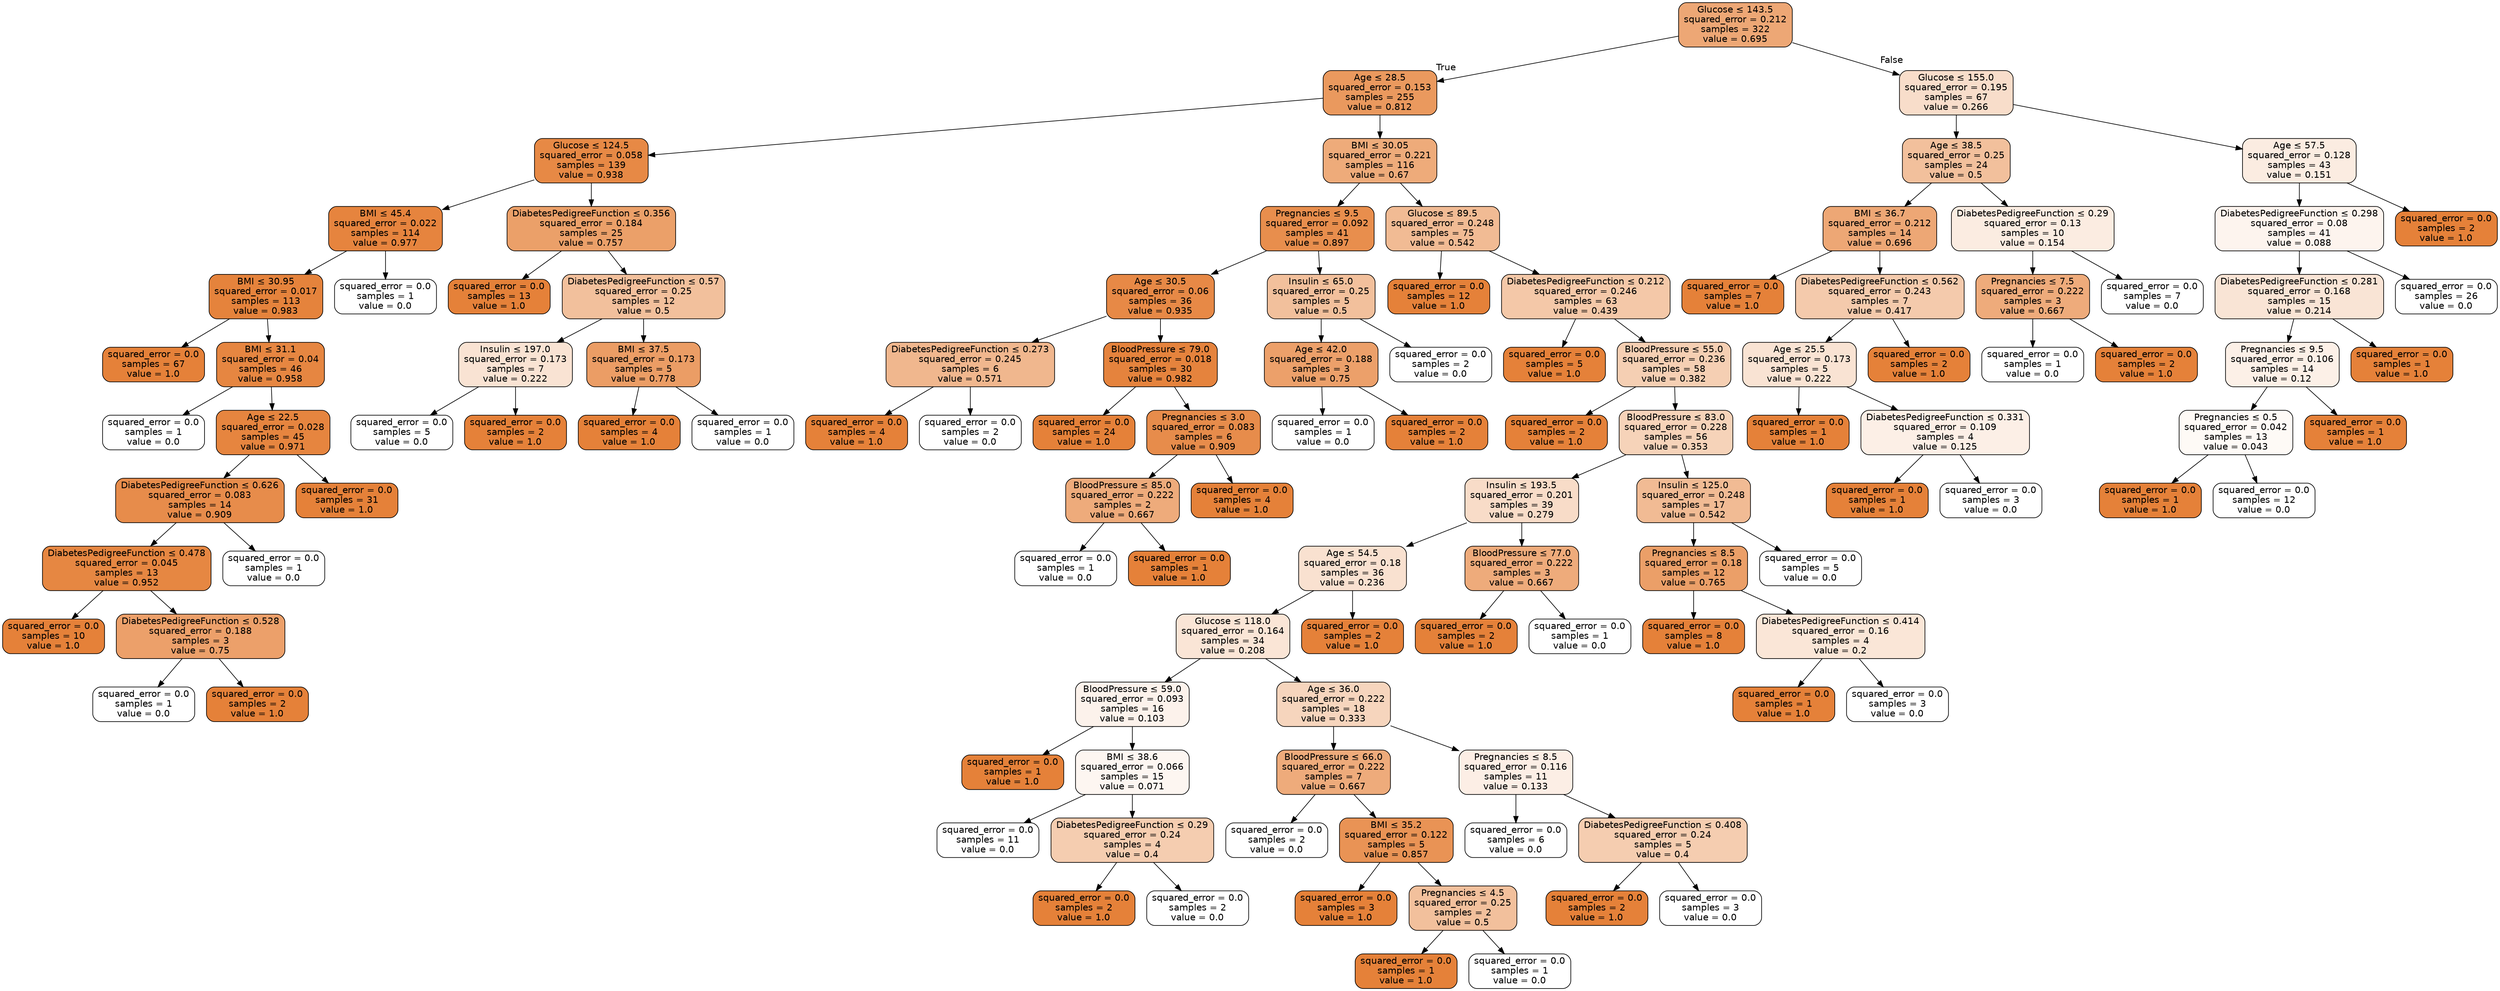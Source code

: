 digraph Tree {
node [shape=box, style="filled, rounded", color="black", fontname="helvetica"] ;
edge [fontname="helvetica"] ;
0 [label=<Glucose &le; 143.5<br/>squared_error = 0.212<br/>samples = 322<br/>value = 0.695>, fillcolor="#eda775"] ;
1 [label=<Age &le; 28.5<br/>squared_error = 0.153<br/>samples = 255<br/>value = 0.812>, fillcolor="#ea995e"] ;
0 -> 1 [labeldistance=2.5, labelangle=45, headlabel="True"] ;
2 [label=<Glucose &le; 124.5<br/>squared_error = 0.058<br/>samples = 139<br/>value = 0.938>, fillcolor="#e78945"] ;
1 -> 2 ;
3 [label=<BMI &le; 45.4<br/>squared_error = 0.022<br/>samples = 114<br/>value = 0.977>, fillcolor="#e6843e"] ;
2 -> 3 ;
4 [label=<BMI &le; 30.95<br/>squared_error = 0.017<br/>samples = 113<br/>value = 0.983>, fillcolor="#e5833c"] ;
3 -> 4 ;
5 [label=<squared_error = 0.0<br/>samples = 67<br/>value = 1.0>, fillcolor="#e58139"] ;
4 -> 5 ;
6 [label=<BMI &le; 31.1<br/>squared_error = 0.04<br/>samples = 46<br/>value = 0.958>, fillcolor="#e68641"] ;
4 -> 6 ;
7 [label=<squared_error = 0.0<br/>samples = 1<br/>value = 0.0>, fillcolor="#ffffff"] ;
6 -> 7 ;
8 [label=<Age &le; 22.5<br/>squared_error = 0.028<br/>samples = 45<br/>value = 0.971>, fillcolor="#e6853f"] ;
6 -> 8 ;
9 [label=<DiabetesPedigreeFunction &le; 0.626<br/>squared_error = 0.083<br/>samples = 14<br/>value = 0.909>, fillcolor="#e78c4b"] ;
8 -> 9 ;
10 [label=<DiabetesPedigreeFunction &le; 0.478<br/>squared_error = 0.045<br/>samples = 13<br/>value = 0.952>, fillcolor="#e68742"] ;
9 -> 10 ;
11 [label=<squared_error = 0.0<br/>samples = 10<br/>value = 1.0>, fillcolor="#e58139"] ;
10 -> 11 ;
12 [label=<DiabetesPedigreeFunction &le; 0.528<br/>squared_error = 0.188<br/>samples = 3<br/>value = 0.75>, fillcolor="#eca06a"] ;
10 -> 12 ;
13 [label=<squared_error = 0.0<br/>samples = 1<br/>value = 0.0>, fillcolor="#ffffff"] ;
12 -> 13 ;
14 [label=<squared_error = 0.0<br/>samples = 2<br/>value = 1.0>, fillcolor="#e58139"] ;
12 -> 14 ;
15 [label=<squared_error = 0.0<br/>samples = 1<br/>value = 0.0>, fillcolor="#ffffff"] ;
9 -> 15 ;
16 [label=<squared_error = 0.0<br/>samples = 31<br/>value = 1.0>, fillcolor="#e58139"] ;
8 -> 16 ;
17 [label=<squared_error = 0.0<br/>samples = 1<br/>value = 0.0>, fillcolor="#ffffff"] ;
3 -> 17 ;
18 [label=<DiabetesPedigreeFunction &le; 0.356<br/>squared_error = 0.184<br/>samples = 25<br/>value = 0.757>, fillcolor="#eba069"] ;
2 -> 18 ;
19 [label=<squared_error = 0.0<br/>samples = 13<br/>value = 1.0>, fillcolor="#e58139"] ;
18 -> 19 ;
20 [label=<DiabetesPedigreeFunction &le; 0.57<br/>squared_error = 0.25<br/>samples = 12<br/>value = 0.5>, fillcolor="#f2c09c"] ;
18 -> 20 ;
21 [label=<Insulin &le; 197.0<br/>squared_error = 0.173<br/>samples = 7<br/>value = 0.222>, fillcolor="#f9e3d3"] ;
20 -> 21 ;
22 [label=<squared_error = 0.0<br/>samples = 5<br/>value = 0.0>, fillcolor="#ffffff"] ;
21 -> 22 ;
23 [label=<squared_error = 0.0<br/>samples = 2<br/>value = 1.0>, fillcolor="#e58139"] ;
21 -> 23 ;
24 [label=<BMI &le; 37.5<br/>squared_error = 0.173<br/>samples = 5<br/>value = 0.778>, fillcolor="#eb9d65"] ;
20 -> 24 ;
25 [label=<squared_error = 0.0<br/>samples = 4<br/>value = 1.0>, fillcolor="#e58139"] ;
24 -> 25 ;
26 [label=<squared_error = 0.0<br/>samples = 1<br/>value = 0.0>, fillcolor="#ffffff"] ;
24 -> 26 ;
27 [label=<BMI &le; 30.05<br/>squared_error = 0.221<br/>samples = 116<br/>value = 0.67>, fillcolor="#eeab7a"] ;
1 -> 27 ;
28 [label=<Pregnancies &le; 9.5<br/>squared_error = 0.092<br/>samples = 41<br/>value = 0.897>, fillcolor="#e88e4d"] ;
27 -> 28 ;
29 [label=<Age &le; 30.5<br/>squared_error = 0.06<br/>samples = 36<br/>value = 0.935>, fillcolor="#e78946"] ;
28 -> 29 ;
30 [label=<DiabetesPedigreeFunction &le; 0.273<br/>squared_error = 0.245<br/>samples = 6<br/>value = 0.571>, fillcolor="#f0b78e"] ;
29 -> 30 ;
31 [label=<squared_error = 0.0<br/>samples = 4<br/>value = 1.0>, fillcolor="#e58139"] ;
30 -> 31 ;
32 [label=<squared_error = 0.0<br/>samples = 2<br/>value = 0.0>, fillcolor="#ffffff"] ;
30 -> 32 ;
33 [label=<BloodPressure &le; 79.0<br/>squared_error = 0.018<br/>samples = 30<br/>value = 0.982>, fillcolor="#e5833d"] ;
29 -> 33 ;
34 [label=<squared_error = 0.0<br/>samples = 24<br/>value = 1.0>, fillcolor="#e58139"] ;
33 -> 34 ;
35 [label=<Pregnancies &le; 3.0<br/>squared_error = 0.083<br/>samples = 6<br/>value = 0.909>, fillcolor="#e78c4b"] ;
33 -> 35 ;
36 [label=<BloodPressure &le; 85.0<br/>squared_error = 0.222<br/>samples = 2<br/>value = 0.667>, fillcolor="#eeab7b"] ;
35 -> 36 ;
37 [label=<squared_error = 0.0<br/>samples = 1<br/>value = 0.0>, fillcolor="#ffffff"] ;
36 -> 37 ;
38 [label=<squared_error = 0.0<br/>samples = 1<br/>value = 1.0>, fillcolor="#e58139"] ;
36 -> 38 ;
39 [label=<squared_error = 0.0<br/>samples = 4<br/>value = 1.0>, fillcolor="#e58139"] ;
35 -> 39 ;
40 [label=<Insulin &le; 65.0<br/>squared_error = 0.25<br/>samples = 5<br/>value = 0.5>, fillcolor="#f2c09c"] ;
28 -> 40 ;
41 [label=<Age &le; 42.0<br/>squared_error = 0.188<br/>samples = 3<br/>value = 0.75>, fillcolor="#eca06a"] ;
40 -> 41 ;
42 [label=<squared_error = 0.0<br/>samples = 1<br/>value = 0.0>, fillcolor="#ffffff"] ;
41 -> 42 ;
43 [label=<squared_error = 0.0<br/>samples = 2<br/>value = 1.0>, fillcolor="#e58139"] ;
41 -> 43 ;
44 [label=<squared_error = 0.0<br/>samples = 2<br/>value = 0.0>, fillcolor="#ffffff"] ;
40 -> 44 ;
45 [label=<Glucose &le; 89.5<br/>squared_error = 0.248<br/>samples = 75<br/>value = 0.542>, fillcolor="#f1bb94"] ;
27 -> 45 ;
46 [label=<squared_error = 0.0<br/>samples = 12<br/>value = 1.0>, fillcolor="#e58139"] ;
45 -> 46 ;
47 [label=<DiabetesPedigreeFunction &le; 0.212<br/>squared_error = 0.246<br/>samples = 63<br/>value = 0.439>, fillcolor="#f4c8a8"] ;
45 -> 47 ;
48 [label=<squared_error = 0.0<br/>samples = 5<br/>value = 1.0>, fillcolor="#e58139"] ;
47 -> 48 ;
49 [label=<BloodPressure &le; 55.0<br/>squared_error = 0.236<br/>samples = 58<br/>value = 0.382>, fillcolor="#f5cfb3"] ;
47 -> 49 ;
50 [label=<squared_error = 0.0<br/>samples = 2<br/>value = 1.0>, fillcolor="#e58139"] ;
49 -> 50 ;
51 [label=<BloodPressure &le; 83.0<br/>squared_error = 0.228<br/>samples = 56<br/>value = 0.353>, fillcolor="#f6d3b9"] ;
49 -> 51 ;
52 [label=<Insulin &le; 193.5<br/>squared_error = 0.201<br/>samples = 39<br/>value = 0.279>, fillcolor="#f8dcc8"] ;
51 -> 52 ;
53 [label=<Age &le; 54.5<br/>squared_error = 0.18<br/>samples = 36<br/>value = 0.236>, fillcolor="#f9e1d0"] ;
52 -> 53 ;
54 [label=<Glucose &le; 118.0<br/>squared_error = 0.164<br/>samples = 34<br/>value = 0.208>, fillcolor="#fae5d6"] ;
53 -> 54 ;
55 [label=<BloodPressure &le; 59.0<br/>squared_error = 0.093<br/>samples = 16<br/>value = 0.103>, fillcolor="#fcf2eb"] ;
54 -> 55 ;
56 [label=<squared_error = 0.0<br/>samples = 1<br/>value = 1.0>, fillcolor="#e58139"] ;
55 -> 56 ;
57 [label=<BMI &le; 38.6<br/>squared_error = 0.066<br/>samples = 15<br/>value = 0.071>, fillcolor="#fdf6f1"] ;
55 -> 57 ;
58 [label=<squared_error = 0.0<br/>samples = 11<br/>value = 0.0>, fillcolor="#ffffff"] ;
57 -> 58 ;
59 [label=<DiabetesPedigreeFunction &le; 0.29<br/>squared_error = 0.24<br/>samples = 4<br/>value = 0.4>, fillcolor="#f5cdb0"] ;
57 -> 59 ;
60 [label=<squared_error = 0.0<br/>samples = 2<br/>value = 1.0>, fillcolor="#e58139"] ;
59 -> 60 ;
61 [label=<squared_error = 0.0<br/>samples = 2<br/>value = 0.0>, fillcolor="#ffffff"] ;
59 -> 61 ;
62 [label=<Age &le; 36.0<br/>squared_error = 0.222<br/>samples = 18<br/>value = 0.333>, fillcolor="#f6d5bd"] ;
54 -> 62 ;
63 [label=<BloodPressure &le; 66.0<br/>squared_error = 0.222<br/>samples = 7<br/>value = 0.667>, fillcolor="#eeab7b"] ;
62 -> 63 ;
64 [label=<squared_error = 0.0<br/>samples = 2<br/>value = 0.0>, fillcolor="#ffffff"] ;
63 -> 64 ;
65 [label=<BMI &le; 35.2<br/>squared_error = 0.122<br/>samples = 5<br/>value = 0.857>, fillcolor="#e99355"] ;
63 -> 65 ;
66 [label=<squared_error = 0.0<br/>samples = 3<br/>value = 1.0>, fillcolor="#e58139"] ;
65 -> 66 ;
67 [label=<Pregnancies &le; 4.5<br/>squared_error = 0.25<br/>samples = 2<br/>value = 0.5>, fillcolor="#f2c09c"] ;
65 -> 67 ;
68 [label=<squared_error = 0.0<br/>samples = 1<br/>value = 1.0>, fillcolor="#e58139"] ;
67 -> 68 ;
69 [label=<squared_error = 0.0<br/>samples = 1<br/>value = 0.0>, fillcolor="#ffffff"] ;
67 -> 69 ;
70 [label=<Pregnancies &le; 8.5<br/>squared_error = 0.116<br/>samples = 11<br/>value = 0.133>, fillcolor="#fceee5"] ;
62 -> 70 ;
71 [label=<squared_error = 0.0<br/>samples = 6<br/>value = 0.0>, fillcolor="#ffffff"] ;
70 -> 71 ;
72 [label=<DiabetesPedigreeFunction &le; 0.408<br/>squared_error = 0.24<br/>samples = 5<br/>value = 0.4>, fillcolor="#f5cdb0"] ;
70 -> 72 ;
73 [label=<squared_error = 0.0<br/>samples = 2<br/>value = 1.0>, fillcolor="#e58139"] ;
72 -> 73 ;
74 [label=<squared_error = 0.0<br/>samples = 3<br/>value = 0.0>, fillcolor="#ffffff"] ;
72 -> 74 ;
75 [label=<squared_error = 0.0<br/>samples = 2<br/>value = 1.0>, fillcolor="#e58139"] ;
53 -> 75 ;
76 [label=<BloodPressure &le; 77.0<br/>squared_error = 0.222<br/>samples = 3<br/>value = 0.667>, fillcolor="#eeab7b"] ;
52 -> 76 ;
77 [label=<squared_error = 0.0<br/>samples = 2<br/>value = 1.0>, fillcolor="#e58139"] ;
76 -> 77 ;
78 [label=<squared_error = 0.0<br/>samples = 1<br/>value = 0.0>, fillcolor="#ffffff"] ;
76 -> 78 ;
79 [label=<Insulin &le; 125.0<br/>squared_error = 0.248<br/>samples = 17<br/>value = 0.542>, fillcolor="#f1bb94"] ;
51 -> 79 ;
80 [label=<Pregnancies &le; 8.5<br/>squared_error = 0.18<br/>samples = 12<br/>value = 0.765>, fillcolor="#eb9f68"] ;
79 -> 80 ;
81 [label=<squared_error = 0.0<br/>samples = 8<br/>value = 1.0>, fillcolor="#e58139"] ;
80 -> 81 ;
82 [label=<DiabetesPedigreeFunction &le; 0.414<br/>squared_error = 0.16<br/>samples = 4<br/>value = 0.2>, fillcolor="#fae6d7"] ;
80 -> 82 ;
83 [label=<squared_error = 0.0<br/>samples = 1<br/>value = 1.0>, fillcolor="#e58139"] ;
82 -> 83 ;
84 [label=<squared_error = 0.0<br/>samples = 3<br/>value = 0.0>, fillcolor="#ffffff"] ;
82 -> 84 ;
85 [label=<squared_error = 0.0<br/>samples = 5<br/>value = 0.0>, fillcolor="#ffffff"] ;
79 -> 85 ;
86 [label=<Glucose &le; 155.0<br/>squared_error = 0.195<br/>samples = 67<br/>value = 0.266>, fillcolor="#f8ddca"] ;
0 -> 86 [labeldistance=2.5, labelangle=-45, headlabel="False"] ;
87 [label=<Age &le; 38.5<br/>squared_error = 0.25<br/>samples = 24<br/>value = 0.5>, fillcolor="#f2c09c"] ;
86 -> 87 ;
88 [label=<BMI &le; 36.7<br/>squared_error = 0.212<br/>samples = 14<br/>value = 0.696>, fillcolor="#eda775"] ;
87 -> 88 ;
89 [label=<squared_error = 0.0<br/>samples = 7<br/>value = 1.0>, fillcolor="#e58139"] ;
88 -> 89 ;
90 [label=<DiabetesPedigreeFunction &le; 0.562<br/>squared_error = 0.243<br/>samples = 7<br/>value = 0.417>, fillcolor="#f4caac"] ;
88 -> 90 ;
91 [label=<Age &le; 25.5<br/>squared_error = 0.173<br/>samples = 5<br/>value = 0.222>, fillcolor="#f9e3d3"] ;
90 -> 91 ;
92 [label=<squared_error = 0.0<br/>samples = 1<br/>value = 1.0>, fillcolor="#e58139"] ;
91 -> 92 ;
93 [label=<DiabetesPedigreeFunction &le; 0.331<br/>squared_error = 0.109<br/>samples = 4<br/>value = 0.125>, fillcolor="#fcefe6"] ;
91 -> 93 ;
94 [label=<squared_error = 0.0<br/>samples = 1<br/>value = 1.0>, fillcolor="#e58139"] ;
93 -> 94 ;
95 [label=<squared_error = 0.0<br/>samples = 3<br/>value = 0.0>, fillcolor="#ffffff"] ;
93 -> 95 ;
96 [label=<squared_error = 0.0<br/>samples = 2<br/>value = 1.0>, fillcolor="#e58139"] ;
90 -> 96 ;
97 [label=<DiabetesPedigreeFunction &le; 0.29<br/>squared_error = 0.13<br/>samples = 10<br/>value = 0.154>, fillcolor="#fbece1"] ;
87 -> 97 ;
98 [label=<Pregnancies &le; 7.5<br/>squared_error = 0.222<br/>samples = 3<br/>value = 0.667>, fillcolor="#eeab7b"] ;
97 -> 98 ;
99 [label=<squared_error = 0.0<br/>samples = 1<br/>value = 0.0>, fillcolor="#ffffff"] ;
98 -> 99 ;
100 [label=<squared_error = 0.0<br/>samples = 2<br/>value = 1.0>, fillcolor="#e58139"] ;
98 -> 100 ;
101 [label=<squared_error = 0.0<br/>samples = 7<br/>value = 0.0>, fillcolor="#ffffff"] ;
97 -> 101 ;
102 [label=<Age &le; 57.5<br/>squared_error = 0.128<br/>samples = 43<br/>value = 0.151>, fillcolor="#fbece1"] ;
86 -> 102 ;
103 [label=<DiabetesPedigreeFunction &le; 0.298<br/>squared_error = 0.08<br/>samples = 41<br/>value = 0.088>, fillcolor="#fdf4ee"] ;
102 -> 103 ;
104 [label=<DiabetesPedigreeFunction &le; 0.281<br/>squared_error = 0.168<br/>samples = 15<br/>value = 0.214>, fillcolor="#f9e4d5"] ;
103 -> 104 ;
105 [label=<Pregnancies &le; 9.5<br/>squared_error = 0.106<br/>samples = 14<br/>value = 0.12>, fillcolor="#fcf0e7"] ;
104 -> 105 ;
106 [label=<Pregnancies &le; 0.5<br/>squared_error = 0.042<br/>samples = 13<br/>value = 0.043>, fillcolor="#fefaf6"] ;
105 -> 106 ;
107 [label=<squared_error = 0.0<br/>samples = 1<br/>value = 1.0>, fillcolor="#e58139"] ;
106 -> 107 ;
108 [label=<squared_error = 0.0<br/>samples = 12<br/>value = 0.0>, fillcolor="#ffffff"] ;
106 -> 108 ;
109 [label=<squared_error = 0.0<br/>samples = 1<br/>value = 1.0>, fillcolor="#e58139"] ;
105 -> 109 ;
110 [label=<squared_error = 0.0<br/>samples = 1<br/>value = 1.0>, fillcolor="#e58139"] ;
104 -> 110 ;
111 [label=<squared_error = 0.0<br/>samples = 26<br/>value = 0.0>, fillcolor="#ffffff"] ;
103 -> 111 ;
112 [label=<squared_error = 0.0<br/>samples = 2<br/>value = 1.0>, fillcolor="#e58139"] ;
102 -> 112 ;
}